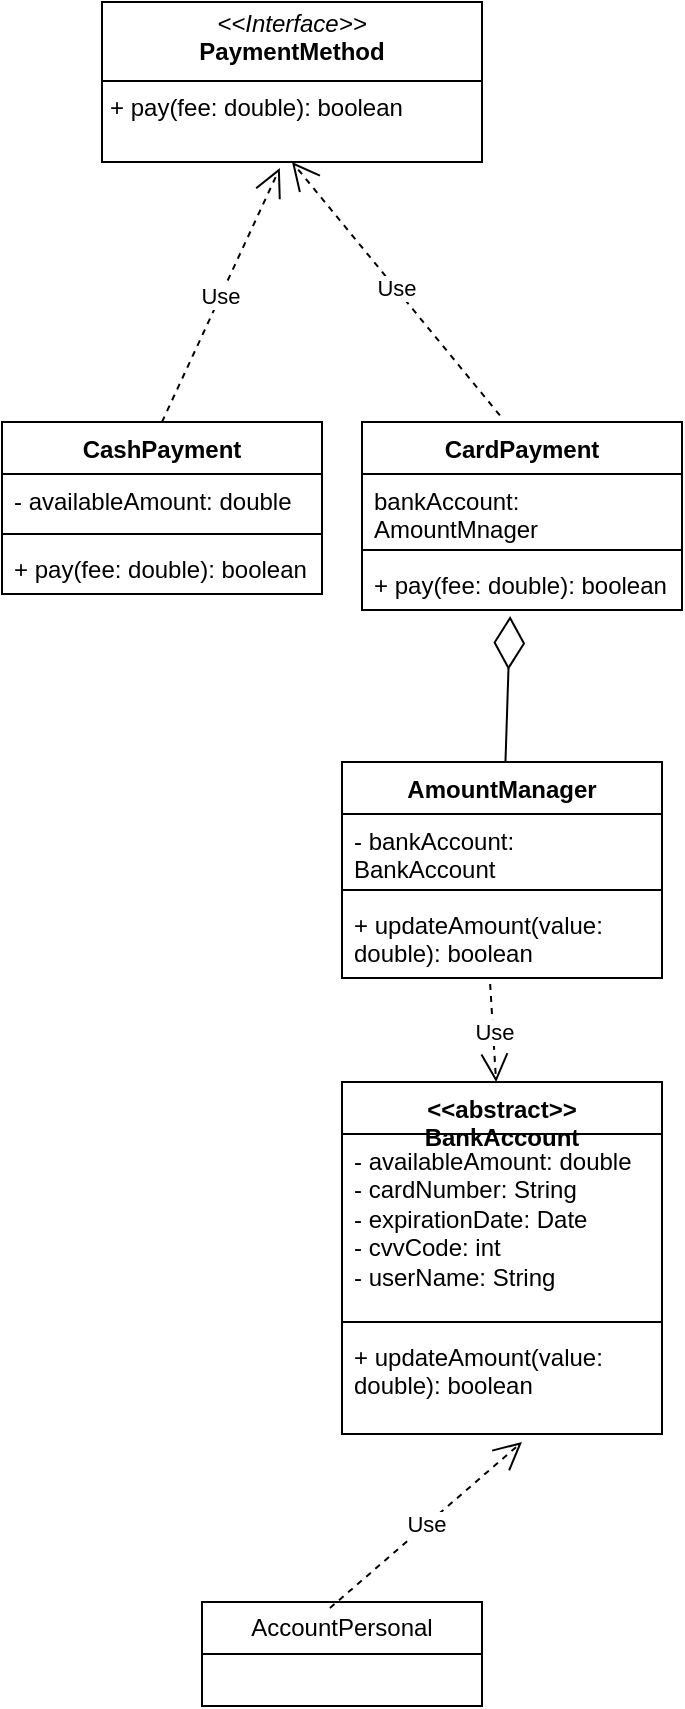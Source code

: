 <mxfile version="26.1.1">
  <diagram name="Page-1" id="20MEzR1sKpx1Ir7udCms">
    <mxGraphModel dx="1608" dy="788" grid="1" gridSize="10" guides="1" tooltips="1" connect="1" arrows="1" fold="1" page="1" pageScale="1" pageWidth="850" pageHeight="1100" math="0" shadow="0">
      <root>
        <mxCell id="0" />
        <mxCell id="1" parent="0" />
        <mxCell id="QQgd95aLF6_j1lB8h3mr-1" value="&lt;p style=&quot;margin:0px;margin-top:4px;text-align:center;&quot;&gt;&lt;i&gt;&amp;lt;&amp;lt;Interface&amp;gt;&amp;gt;&lt;/i&gt;&lt;br&gt;&lt;b&gt;PaymentMethod&lt;/b&gt;&lt;/p&gt;&lt;hr size=&quot;1&quot; style=&quot;border-style:solid;&quot;&gt;&lt;p style=&quot;margin:0px;margin-left:4px;&quot;&gt;+ pay(fee: double): boolean&lt;br&gt;&lt;br&gt;&lt;/p&gt;" style="verticalAlign=top;align=left;overflow=fill;html=1;whiteSpace=wrap;" vertex="1" parent="1">
          <mxGeometry x="290" y="120" width="190" height="80" as="geometry" />
        </mxCell>
        <mxCell id="QQgd95aLF6_j1lB8h3mr-2" value="Use" style="endArrow=open;endSize=12;dashed=1;html=1;rounded=0;entryX=0.468;entryY=1.038;entryDx=0;entryDy=0;entryPerimeter=0;exitX=0.5;exitY=0;exitDx=0;exitDy=0;" edge="1" parent="1" source="QQgd95aLF6_j1lB8h3mr-5" target="QQgd95aLF6_j1lB8h3mr-1">
          <mxGeometry width="160" relative="1" as="geometry">
            <mxPoint x="330" y="320" as="sourcePoint" />
            <mxPoint x="380" y="210" as="targetPoint" />
          </mxGeometry>
        </mxCell>
        <mxCell id="QQgd95aLF6_j1lB8h3mr-4" value="Use" style="endArrow=open;endSize=12;dashed=1;html=1;rounded=0;entryX=0.5;entryY=1;entryDx=0;entryDy=0;exitX=0.431;exitY=-0.035;exitDx=0;exitDy=0;exitPerimeter=0;" edge="1" parent="1" source="QQgd95aLF6_j1lB8h3mr-9" target="QQgd95aLF6_j1lB8h3mr-1">
          <mxGeometry width="160" relative="1" as="geometry">
            <mxPoint x="450" y="310" as="sourcePoint" />
            <mxPoint x="389" y="213" as="targetPoint" />
          </mxGeometry>
        </mxCell>
        <mxCell id="QQgd95aLF6_j1lB8h3mr-5" value="CashPayment" style="swimlane;fontStyle=1;align=center;verticalAlign=top;childLayout=stackLayout;horizontal=1;startSize=26;horizontalStack=0;resizeParent=1;resizeParentMax=0;resizeLast=0;collapsible=1;marginBottom=0;whiteSpace=wrap;html=1;" vertex="1" parent="1">
          <mxGeometry x="240" y="330" width="160" height="86" as="geometry" />
        </mxCell>
        <mxCell id="QQgd95aLF6_j1lB8h3mr-6" value="- availableAmount: double" style="text;strokeColor=none;fillColor=none;align=left;verticalAlign=top;spacingLeft=4;spacingRight=4;overflow=hidden;rotatable=0;points=[[0,0.5],[1,0.5]];portConstraint=eastwest;whiteSpace=wrap;html=1;" vertex="1" parent="QQgd95aLF6_j1lB8h3mr-5">
          <mxGeometry y="26" width="160" height="26" as="geometry" />
        </mxCell>
        <mxCell id="QQgd95aLF6_j1lB8h3mr-7" value="" style="line;strokeWidth=1;fillColor=none;align=left;verticalAlign=middle;spacingTop=-1;spacingLeft=3;spacingRight=3;rotatable=0;labelPosition=right;points=[];portConstraint=eastwest;strokeColor=inherit;" vertex="1" parent="QQgd95aLF6_j1lB8h3mr-5">
          <mxGeometry y="52" width="160" height="8" as="geometry" />
        </mxCell>
        <mxCell id="QQgd95aLF6_j1lB8h3mr-8" value="+ pay(fee: double): boolean" style="text;strokeColor=none;fillColor=none;align=left;verticalAlign=top;spacingLeft=4;spacingRight=4;overflow=hidden;rotatable=0;points=[[0,0.5],[1,0.5]];portConstraint=eastwest;whiteSpace=wrap;html=1;" vertex="1" parent="QQgd95aLF6_j1lB8h3mr-5">
          <mxGeometry y="60" width="160" height="26" as="geometry" />
        </mxCell>
        <mxCell id="QQgd95aLF6_j1lB8h3mr-9" value="CardPayment" style="swimlane;fontStyle=1;align=center;verticalAlign=top;childLayout=stackLayout;horizontal=1;startSize=26;horizontalStack=0;resizeParent=1;resizeParentMax=0;resizeLast=0;collapsible=1;marginBottom=0;whiteSpace=wrap;html=1;" vertex="1" parent="1">
          <mxGeometry x="420" y="330" width="160" height="94" as="geometry" />
        </mxCell>
        <mxCell id="QQgd95aLF6_j1lB8h3mr-10" value="bankAccount: AmountMnager" style="text;strokeColor=none;fillColor=none;align=left;verticalAlign=top;spacingLeft=4;spacingRight=4;overflow=hidden;rotatable=0;points=[[0,0.5],[1,0.5]];portConstraint=eastwest;whiteSpace=wrap;html=1;" vertex="1" parent="QQgd95aLF6_j1lB8h3mr-9">
          <mxGeometry y="26" width="160" height="34" as="geometry" />
        </mxCell>
        <mxCell id="QQgd95aLF6_j1lB8h3mr-11" value="" style="line;strokeWidth=1;fillColor=none;align=left;verticalAlign=middle;spacingTop=-1;spacingLeft=3;spacingRight=3;rotatable=0;labelPosition=right;points=[];portConstraint=eastwest;strokeColor=inherit;" vertex="1" parent="QQgd95aLF6_j1lB8h3mr-9">
          <mxGeometry y="60" width="160" height="8" as="geometry" />
        </mxCell>
        <mxCell id="QQgd95aLF6_j1lB8h3mr-12" value="+ pay(fee: double): boolean" style="text;strokeColor=none;fillColor=none;align=left;verticalAlign=top;spacingLeft=4;spacingRight=4;overflow=hidden;rotatable=0;points=[[0,0.5],[1,0.5]];portConstraint=eastwest;whiteSpace=wrap;html=1;" vertex="1" parent="QQgd95aLF6_j1lB8h3mr-9">
          <mxGeometry y="68" width="160" height="26" as="geometry" />
        </mxCell>
        <mxCell id="QQgd95aLF6_j1lB8h3mr-13" value="" style="endArrow=diamondThin;endFill=0;endSize=24;html=1;rounded=0;entryX=0.463;entryY=1.115;entryDx=0;entryDy=0;entryPerimeter=0;" edge="1" parent="1" source="QQgd95aLF6_j1lB8h3mr-14" target="QQgd95aLF6_j1lB8h3mr-12">
          <mxGeometry width="160" relative="1" as="geometry">
            <mxPoint x="494" y="500" as="sourcePoint" />
            <mxPoint x="500" y="360" as="targetPoint" />
          </mxGeometry>
        </mxCell>
        <mxCell id="QQgd95aLF6_j1lB8h3mr-14" value="AmountManager" style="swimlane;fontStyle=1;align=center;verticalAlign=top;childLayout=stackLayout;horizontal=1;startSize=26;horizontalStack=0;resizeParent=1;resizeParentMax=0;resizeLast=0;collapsible=1;marginBottom=0;whiteSpace=wrap;html=1;" vertex="1" parent="1">
          <mxGeometry x="410" y="500" width="160" height="108" as="geometry" />
        </mxCell>
        <mxCell id="QQgd95aLF6_j1lB8h3mr-15" value="- bankAccount: BankAccount" style="text;strokeColor=none;fillColor=none;align=left;verticalAlign=top;spacingLeft=4;spacingRight=4;overflow=hidden;rotatable=0;points=[[0,0.5],[1,0.5]];portConstraint=eastwest;whiteSpace=wrap;html=1;" vertex="1" parent="QQgd95aLF6_j1lB8h3mr-14">
          <mxGeometry y="26" width="160" height="34" as="geometry" />
        </mxCell>
        <mxCell id="QQgd95aLF6_j1lB8h3mr-16" value="" style="line;strokeWidth=1;fillColor=none;align=left;verticalAlign=middle;spacingTop=-1;spacingLeft=3;spacingRight=3;rotatable=0;labelPosition=right;points=[];portConstraint=eastwest;strokeColor=inherit;" vertex="1" parent="QQgd95aLF6_j1lB8h3mr-14">
          <mxGeometry y="60" width="160" height="8" as="geometry" />
        </mxCell>
        <mxCell id="QQgd95aLF6_j1lB8h3mr-17" value="+ updateAmount(value: double): boolean" style="text;strokeColor=none;fillColor=none;align=left;verticalAlign=top;spacingLeft=4;spacingRight=4;overflow=hidden;rotatable=0;points=[[0,0.5],[1,0.5]];portConstraint=eastwest;whiteSpace=wrap;html=1;" vertex="1" parent="QQgd95aLF6_j1lB8h3mr-14">
          <mxGeometry y="68" width="160" height="40" as="geometry" />
        </mxCell>
        <mxCell id="QQgd95aLF6_j1lB8h3mr-18" value="Use" style="endArrow=open;endSize=12;dashed=1;html=1;rounded=0;exitX=0.463;exitY=1.075;exitDx=0;exitDy=0;exitPerimeter=0;" edge="1" parent="1" source="QQgd95aLF6_j1lB8h3mr-17">
          <mxGeometry width="160" relative="1" as="geometry">
            <mxPoint x="340" y="720" as="sourcePoint" />
            <mxPoint x="487.071" y="660" as="targetPoint" />
          </mxGeometry>
        </mxCell>
        <mxCell id="QQgd95aLF6_j1lB8h3mr-31" value="&lt;div&gt;&amp;lt;&amp;lt;abstract&amp;gt;&amp;gt;&lt;/div&gt;BankAccount" style="swimlane;fontStyle=1;align=center;verticalAlign=top;childLayout=stackLayout;horizontal=1;startSize=26;horizontalStack=0;resizeParent=1;resizeParentMax=0;resizeLast=0;collapsible=1;marginBottom=0;whiteSpace=wrap;html=1;" vertex="1" parent="1">
          <mxGeometry x="410" y="660" width="160" height="176" as="geometry" />
        </mxCell>
        <mxCell id="QQgd95aLF6_j1lB8h3mr-32" value="- availableAmount: double&lt;div&gt;- cardNumber: String&lt;/div&gt;&lt;div&gt;- expirationDate: Date&lt;/div&gt;&lt;div&gt;- cvvCode: int&lt;/div&gt;&lt;div&gt;- userName: String&lt;/div&gt;" style="text;strokeColor=none;fillColor=none;align=left;verticalAlign=top;spacingLeft=4;spacingRight=4;overflow=hidden;rotatable=0;points=[[0,0.5],[1,0.5]];portConstraint=eastwest;whiteSpace=wrap;html=1;" vertex="1" parent="QQgd95aLF6_j1lB8h3mr-31">
          <mxGeometry y="26" width="160" height="90" as="geometry" />
        </mxCell>
        <mxCell id="QQgd95aLF6_j1lB8h3mr-33" value="" style="line;strokeWidth=1;fillColor=none;align=left;verticalAlign=middle;spacingTop=-1;spacingLeft=3;spacingRight=3;rotatable=0;labelPosition=right;points=[];portConstraint=eastwest;strokeColor=inherit;" vertex="1" parent="QQgd95aLF6_j1lB8h3mr-31">
          <mxGeometry y="116" width="160" height="8" as="geometry" />
        </mxCell>
        <mxCell id="QQgd95aLF6_j1lB8h3mr-34" value="+ updateAmount(value: double): boolean" style="text;strokeColor=none;fillColor=none;align=left;verticalAlign=top;spacingLeft=4;spacingRight=4;overflow=hidden;rotatable=0;points=[[0,0.5],[1,0.5]];portConstraint=eastwest;whiteSpace=wrap;html=1;" vertex="1" parent="QQgd95aLF6_j1lB8h3mr-31">
          <mxGeometry y="124" width="160" height="52" as="geometry" />
        </mxCell>
        <mxCell id="QQgd95aLF6_j1lB8h3mr-35" value="AccountPersonal" style="swimlane;fontStyle=0;childLayout=stackLayout;horizontal=1;startSize=26;fillColor=none;horizontalStack=0;resizeParent=1;resizeParentMax=0;resizeLast=0;collapsible=1;marginBottom=0;whiteSpace=wrap;html=1;" vertex="1" parent="1">
          <mxGeometry x="340" y="920" width="140" height="52" as="geometry" />
        </mxCell>
        <mxCell id="QQgd95aLF6_j1lB8h3mr-39" value="Use" style="endArrow=open;endSize=12;dashed=1;html=1;rounded=0;exitX=0.457;exitY=0.058;exitDx=0;exitDy=0;exitPerimeter=0;" edge="1" parent="1" source="QQgd95aLF6_j1lB8h3mr-35">
          <mxGeometry width="160" relative="1" as="geometry">
            <mxPoint x="370" y="890" as="sourcePoint" />
            <mxPoint x="500" y="840" as="targetPoint" />
          </mxGeometry>
        </mxCell>
      </root>
    </mxGraphModel>
  </diagram>
</mxfile>
